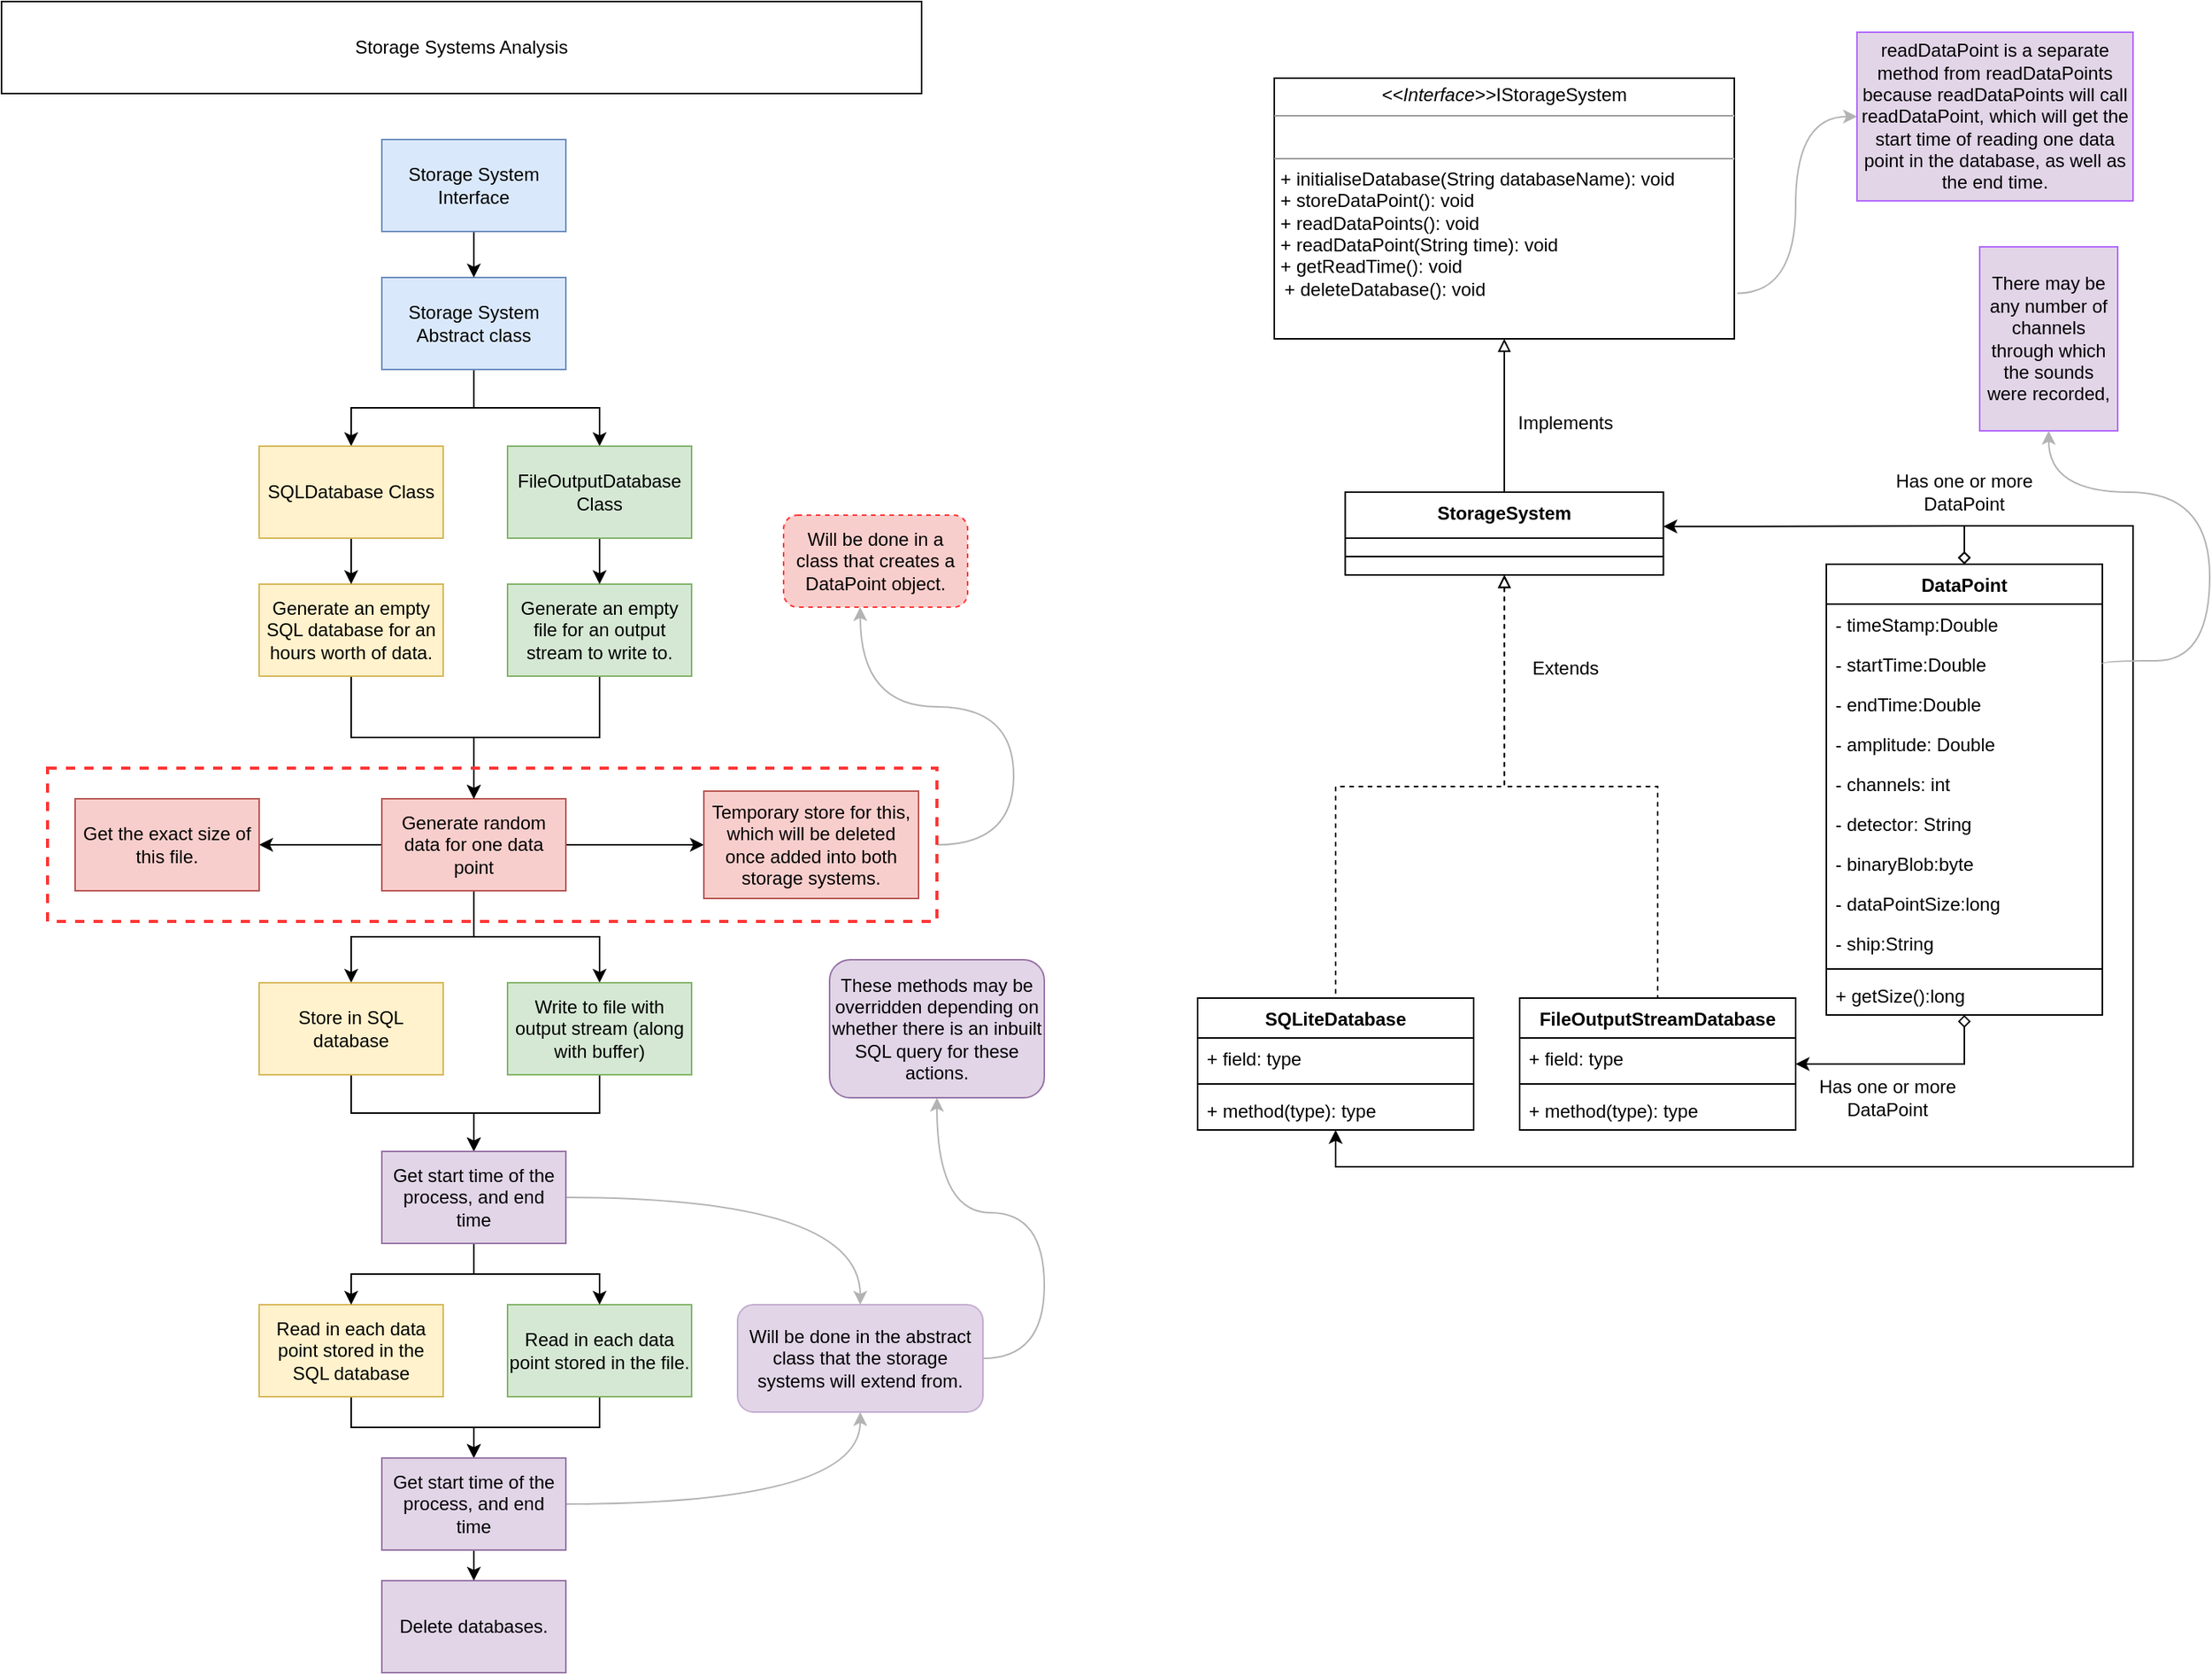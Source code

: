 <mxfile version="20.4.0" type="github">
  <diagram id="qogbHMF2WECLjnla78s_" name="Page-1">
    <mxGraphModel dx="1730" dy="927" grid="1" gridSize="10" guides="1" tooltips="1" connect="1" arrows="1" fold="1" page="1" pageScale="1" pageWidth="827" pageHeight="1169" math="0" shadow="0">
      <root>
        <mxCell id="0" />
        <mxCell id="1" parent="0" />
        <mxCell id="MQyHVBvRv1z745Ovl4bt-10" style="edgeStyle=orthogonalEdgeStyle;rounded=0;orthogonalLoop=1;jettySize=auto;html=1;entryX=0.5;entryY=0;entryDx=0;entryDy=0;" parent="1" source="MQyHVBvRv1z745Ovl4bt-2" target="MQyHVBvRv1z745Ovl4bt-8" edge="1">
          <mxGeometry relative="1" as="geometry" />
        </mxCell>
        <mxCell id="MQyHVBvRv1z745Ovl4bt-11" style="edgeStyle=orthogonalEdgeStyle;rounded=0;orthogonalLoop=1;jettySize=auto;html=1;entryX=0.5;entryY=0;entryDx=0;entryDy=0;" parent="1" source="MQyHVBvRv1z745Ovl4bt-2" target="MQyHVBvRv1z745Ovl4bt-9" edge="1">
          <mxGeometry relative="1" as="geometry" />
        </mxCell>
        <mxCell id="MQyHVBvRv1z745Ovl4bt-13" value="" style="edgeStyle=orthogonalEdgeStyle;rounded=0;orthogonalLoop=1;jettySize=auto;html=1;" parent="1" source="MQyHVBvRv1z745Ovl4bt-2" target="MQyHVBvRv1z745Ovl4bt-12" edge="1">
          <mxGeometry relative="1" as="geometry" />
        </mxCell>
        <mxCell id="MQyHVBvRv1z745Ovl4bt-17" value="" style="edgeStyle=orthogonalEdgeStyle;rounded=0;orthogonalLoop=1;jettySize=auto;html=1;" parent="1" source="MQyHVBvRv1z745Ovl4bt-2" target="MQyHVBvRv1z745Ovl4bt-16" edge="1">
          <mxGeometry relative="1" as="geometry" />
        </mxCell>
        <mxCell id="MQyHVBvRv1z745Ovl4bt-2" value="Generate random data for one data point" style="whiteSpace=wrap;html=1;rounded=0;fillColor=#f8cecc;strokeColor=#b85450;" parent="1" vertex="1">
          <mxGeometry x="368" y="540" width="120" height="60" as="geometry" />
        </mxCell>
        <mxCell id="MQyHVBvRv1z745Ovl4bt-6" style="edgeStyle=orthogonalEdgeStyle;rounded=0;orthogonalLoop=1;jettySize=auto;html=1;" parent="1" source="MQyHVBvRv1z745Ovl4bt-4" target="MQyHVBvRv1z745Ovl4bt-2" edge="1">
          <mxGeometry relative="1" as="geometry">
            <mxPoint x="428" y="460" as="targetPoint" />
          </mxGeometry>
        </mxCell>
        <mxCell id="MQyHVBvRv1z745Ovl4bt-4" value="Generate an empty SQL database for an hours worth of data." style="rounded=0;whiteSpace=wrap;html=1;fillColor=#fff2cc;strokeColor=#d6b656;" parent="1" vertex="1">
          <mxGeometry x="288" y="400" width="120" height="60" as="geometry" />
        </mxCell>
        <mxCell id="MQyHVBvRv1z745Ovl4bt-7" style="edgeStyle=orthogonalEdgeStyle;rounded=0;orthogonalLoop=1;jettySize=auto;html=1;entryX=0.5;entryY=0;entryDx=0;entryDy=0;" parent="1" source="MQyHVBvRv1z745Ovl4bt-5" target="MQyHVBvRv1z745Ovl4bt-2" edge="1">
          <mxGeometry relative="1" as="geometry" />
        </mxCell>
        <mxCell id="MQyHVBvRv1z745Ovl4bt-5" value="Generate an empty file for an output stream to write to." style="rounded=0;whiteSpace=wrap;html=1;fillColor=#d5e8d4;strokeColor=#82b366;" parent="1" vertex="1">
          <mxGeometry x="450" y="400" width="120" height="60" as="geometry" />
        </mxCell>
        <mxCell id="MQyHVBvRv1z745Ovl4bt-45" style="edgeStyle=orthogonalEdgeStyle;rounded=0;orthogonalLoop=1;jettySize=auto;html=1;entryX=0.5;entryY=0;entryDx=0;entryDy=0;strokeColor=#000000;" parent="1" source="MQyHVBvRv1z745Ovl4bt-8" target="MQyHVBvRv1z745Ovl4bt-31" edge="1">
          <mxGeometry relative="1" as="geometry" />
        </mxCell>
        <mxCell id="MQyHVBvRv1z745Ovl4bt-8" value="Store in SQL database" style="rounded=0;whiteSpace=wrap;html=1;fillColor=#fff2cc;strokeColor=#d6b656;" parent="1" vertex="1">
          <mxGeometry x="288" y="660" width="120" height="60" as="geometry" />
        </mxCell>
        <mxCell id="MQyHVBvRv1z745Ovl4bt-46" style="edgeStyle=orthogonalEdgeStyle;rounded=0;orthogonalLoop=1;jettySize=auto;html=1;entryX=0.5;entryY=0;entryDx=0;entryDy=0;strokeColor=#000000;" parent="1" source="MQyHVBvRv1z745Ovl4bt-9" target="MQyHVBvRv1z745Ovl4bt-31" edge="1">
          <mxGeometry relative="1" as="geometry" />
        </mxCell>
        <mxCell id="MQyHVBvRv1z745Ovl4bt-9" value="Write to file with output stream (along with buffer)" style="rounded=0;whiteSpace=wrap;html=1;fillColor=#d5e8d4;strokeColor=#82b366;" parent="1" vertex="1">
          <mxGeometry x="450" y="660" width="120" height="60" as="geometry" />
        </mxCell>
        <mxCell id="MQyHVBvRv1z745Ovl4bt-12" value="Temporary store for this, which will be deleted once added into both storage systems." style="whiteSpace=wrap;html=1;fillColor=#f8cecc;strokeColor=#b85450;rounded=0;" parent="1" vertex="1">
          <mxGeometry x="578" y="535" width="140" height="70" as="geometry" />
        </mxCell>
        <mxCell id="MQyHVBvRv1z745Ovl4bt-16" value="Get the exact size of this file." style="whiteSpace=wrap;html=1;fillColor=#f8cecc;strokeColor=#b85450;rounded=0;" parent="1" vertex="1">
          <mxGeometry x="168" y="540" width="120" height="60" as="geometry" />
        </mxCell>
        <mxCell id="MQyHVBvRv1z745Ovl4bt-36" style="edgeStyle=orthogonalEdgeStyle;rounded=0;orthogonalLoop=1;jettySize=auto;html=1;entryX=0.5;entryY=0;entryDx=0;entryDy=0;" parent="1" source="MQyHVBvRv1z745Ovl4bt-22" target="MQyHVBvRv1z745Ovl4bt-29" edge="1">
          <mxGeometry relative="1" as="geometry" />
        </mxCell>
        <mxCell id="MQyHVBvRv1z745Ovl4bt-22" value="Read in each data point stored in the SQL database" style="whiteSpace=wrap;html=1;fillColor=#fff2cc;strokeColor=#d6b656;rounded=0;" parent="1" vertex="1">
          <mxGeometry x="288" y="870" width="120" height="60" as="geometry" />
        </mxCell>
        <mxCell id="MQyHVBvRv1z745Ovl4bt-51" value="" style="edgeStyle=orthogonalEdgeStyle;orthogonalLoop=1;jettySize=auto;html=1;strokeColor=#B3B3B3;exitX=1;exitY=0.5;exitDx=0;exitDy=0;curved=1;" parent="1" source="MQyHVBvRv1z745Ovl4bt-24" target="MQyHVBvRv1z745Ovl4bt-25" edge="1">
          <mxGeometry relative="1" as="geometry">
            <Array as="points">
              <mxPoint x="780" y="570" />
              <mxPoint x="780" y="480" />
              <mxPoint x="680" y="480" />
            </Array>
          </mxGeometry>
        </mxCell>
        <mxCell id="MQyHVBvRv1z745Ovl4bt-24" value="" style="rounded=0;whiteSpace=wrap;html=1;fillColor=none;fontColor=#333333;strokeColor=#FF3333;dashed=1;strokeWidth=2;" parent="1" vertex="1">
          <mxGeometry x="150" y="520" width="580" height="100" as="geometry" />
        </mxCell>
        <mxCell id="MQyHVBvRv1z745Ovl4bt-25" value="Will be done in a class that creates a DataPoint object." style="rounded=1;whiteSpace=wrap;html=1;strokeColor=#FF3333;strokeWidth=1;fillColor=#f8cecc;dashed=1;" parent="1" vertex="1">
          <mxGeometry x="630" y="355" width="120" height="60" as="geometry" />
        </mxCell>
        <mxCell id="MQyHVBvRv1z745Ovl4bt-26" value="Storage Systems Analysis" style="rounded=0;whiteSpace=wrap;html=1;strokeColor=#000000;strokeWidth=1;fillColor=default;" parent="1" vertex="1">
          <mxGeometry x="120" y="20" width="600" height="60" as="geometry" />
        </mxCell>
        <mxCell id="MQyHVBvRv1z745Ovl4bt-37" style="edgeStyle=orthogonalEdgeStyle;rounded=0;orthogonalLoop=1;jettySize=auto;html=1;entryX=0.5;entryY=0;entryDx=0;entryDy=0;" parent="1" source="MQyHVBvRv1z745Ovl4bt-27" target="MQyHVBvRv1z745Ovl4bt-29" edge="1">
          <mxGeometry relative="1" as="geometry" />
        </mxCell>
        <mxCell id="MQyHVBvRv1z745Ovl4bt-27" value="Read in each data point stored in the file." style="whiteSpace=wrap;html=1;fillColor=#d5e8d4;strokeColor=#82b366;rounded=0;" parent="1" vertex="1">
          <mxGeometry x="450" y="870" width="120" height="60" as="geometry" />
        </mxCell>
        <mxCell id="MQyHVBvRv1z745Ovl4bt-41" style="edgeStyle=orthogonalEdgeStyle;orthogonalLoop=1;jettySize=auto;html=1;entryX=0.5;entryY=1;entryDx=0;entryDy=0;strokeColor=#B3B3B3;curved=1;" parent="1" source="MQyHVBvRv1z745Ovl4bt-29" target="MQyHVBvRv1z745Ovl4bt-39" edge="1">
          <mxGeometry relative="1" as="geometry" />
        </mxCell>
        <mxCell id="MQyHVBvRv1z745Ovl4bt-60" value="" style="edgeStyle=orthogonalEdgeStyle;rounded=0;orthogonalLoop=1;jettySize=auto;html=1;strokeColor=#000000;" parent="1" source="MQyHVBvRv1z745Ovl4bt-29" target="MQyHVBvRv1z745Ovl4bt-59" edge="1">
          <mxGeometry relative="1" as="geometry" />
        </mxCell>
        <mxCell id="MQyHVBvRv1z745Ovl4bt-29" value="Get start time of the process, and end time" style="whiteSpace=wrap;html=1;fillColor=#e1d5e7;strokeColor=#9673a6;rounded=0;" parent="1" vertex="1">
          <mxGeometry x="368" y="970" width="120" height="60" as="geometry" />
        </mxCell>
        <mxCell id="MQyHVBvRv1z745Ovl4bt-34" style="edgeStyle=orthogonalEdgeStyle;rounded=0;orthogonalLoop=1;jettySize=auto;html=1;entryX=0.5;entryY=0;entryDx=0;entryDy=0;" parent="1" source="MQyHVBvRv1z745Ovl4bt-31" target="MQyHVBvRv1z745Ovl4bt-22" edge="1">
          <mxGeometry relative="1" as="geometry" />
        </mxCell>
        <mxCell id="MQyHVBvRv1z745Ovl4bt-35" style="edgeStyle=orthogonalEdgeStyle;rounded=0;orthogonalLoop=1;jettySize=auto;html=1;entryX=0.5;entryY=0;entryDx=0;entryDy=0;" parent="1" source="MQyHVBvRv1z745Ovl4bt-31" target="MQyHVBvRv1z745Ovl4bt-27" edge="1">
          <mxGeometry relative="1" as="geometry" />
        </mxCell>
        <mxCell id="MQyHVBvRv1z745Ovl4bt-40" style="edgeStyle=orthogonalEdgeStyle;orthogonalLoop=1;jettySize=auto;html=1;entryX=0.5;entryY=0;entryDx=0;entryDy=0;strokeColor=#B3B3B3;curved=1;" parent="1" source="MQyHVBvRv1z745Ovl4bt-31" target="MQyHVBvRv1z745Ovl4bt-39" edge="1">
          <mxGeometry relative="1" as="geometry" />
        </mxCell>
        <mxCell id="MQyHVBvRv1z745Ovl4bt-31" value="Get start time of the process, and end time" style="whiteSpace=wrap;html=1;fillColor=#e1d5e7;strokeColor=#9673a6;rounded=0;" parent="1" vertex="1">
          <mxGeometry x="368" y="770" width="120" height="60" as="geometry" />
        </mxCell>
        <mxCell id="MQyHVBvRv1z745Ovl4bt-63" style="edgeStyle=orthogonalEdgeStyle;orthogonalLoop=1;jettySize=auto;html=1;strokeColor=#B3B3B3;exitX=1;exitY=0.5;exitDx=0;exitDy=0;entryX=0.5;entryY=1;entryDx=0;entryDy=0;curved=1;" parent="1" source="MQyHVBvRv1z745Ovl4bt-39" target="MQyHVBvRv1z745Ovl4bt-42" edge="1">
          <mxGeometry relative="1" as="geometry">
            <mxPoint x="730" y="730" as="targetPoint" />
            <Array as="points">
              <mxPoint x="800" y="905" />
              <mxPoint x="800" y="810" />
              <mxPoint x="730" y="810" />
            </Array>
          </mxGeometry>
        </mxCell>
        <mxCell id="MQyHVBvRv1z745Ovl4bt-39" value="Will be done in the abstract class that the storage systems will extend from." style="rounded=1;whiteSpace=wrap;html=1;strokeColor=#C3ABD0;strokeWidth=1;fillColor=#E1D5E7;" parent="1" vertex="1">
          <mxGeometry x="600" y="870" width="160" height="70" as="geometry" />
        </mxCell>
        <mxCell id="MQyHVBvRv1z745Ovl4bt-42" value="These methods may be overridden depending on whether there is an inbuilt SQL query for these actions." style="whiteSpace=wrap;html=1;strokeColor=#9673a6;rounded=1;strokeWidth=1;fillColor=#e1d5e7;" parent="1" vertex="1">
          <mxGeometry x="660" y="645" width="140" height="90" as="geometry" />
        </mxCell>
        <mxCell id="MQyHVBvRv1z745Ovl4bt-57" style="edgeStyle=orthogonalEdgeStyle;rounded=0;orthogonalLoop=1;jettySize=auto;html=1;strokeColor=#000000;" parent="1" source="MQyHVBvRv1z745Ovl4bt-44" target="MQyHVBvRv1z745Ovl4bt-52" edge="1">
          <mxGeometry relative="1" as="geometry" />
        </mxCell>
        <mxCell id="MQyHVBvRv1z745Ovl4bt-58" style="edgeStyle=orthogonalEdgeStyle;rounded=0;orthogonalLoop=1;jettySize=auto;html=1;entryX=0.5;entryY=0;entryDx=0;entryDy=0;strokeColor=#000000;" parent="1" source="MQyHVBvRv1z745Ovl4bt-44" target="MQyHVBvRv1z745Ovl4bt-53" edge="1">
          <mxGeometry relative="1" as="geometry" />
        </mxCell>
        <mxCell id="MQyHVBvRv1z745Ovl4bt-44" value="Storage System Abstract class" style="rounded=0;whiteSpace=wrap;html=1;strokeColor=#6c8ebf;strokeWidth=1;fillColor=#dae8fc;" parent="1" vertex="1">
          <mxGeometry x="368" y="200" width="120" height="60" as="geometry" />
        </mxCell>
        <mxCell id="MQyHVBvRv1z745Ovl4bt-50" value="" style="edgeStyle=orthogonalEdgeStyle;rounded=0;orthogonalLoop=1;jettySize=auto;html=1;strokeColor=#000000;" parent="1" source="MQyHVBvRv1z745Ovl4bt-49" target="MQyHVBvRv1z745Ovl4bt-44" edge="1">
          <mxGeometry relative="1" as="geometry" />
        </mxCell>
        <mxCell id="MQyHVBvRv1z745Ovl4bt-49" value="Storage System Interface" style="rounded=0;whiteSpace=wrap;html=1;strokeColor=#6c8ebf;strokeWidth=1;fillColor=#dae8fc;" parent="1" vertex="1">
          <mxGeometry x="368" y="110" width="120" height="60" as="geometry" />
        </mxCell>
        <mxCell id="MQyHVBvRv1z745Ovl4bt-61" value="" style="edgeStyle=orthogonalEdgeStyle;rounded=0;orthogonalLoop=1;jettySize=auto;html=1;strokeColor=#000000;" parent="1" source="MQyHVBvRv1z745Ovl4bt-52" target="MQyHVBvRv1z745Ovl4bt-4" edge="1">
          <mxGeometry relative="1" as="geometry" />
        </mxCell>
        <mxCell id="MQyHVBvRv1z745Ovl4bt-52" value="SQLDatabase Class" style="rounded=0;whiteSpace=wrap;html=1;strokeColor=#d6b656;strokeWidth=1;fillColor=#fff2cc;" parent="1" vertex="1">
          <mxGeometry x="288" y="310" width="120" height="60" as="geometry" />
        </mxCell>
        <mxCell id="MQyHVBvRv1z745Ovl4bt-62" value="" style="edgeStyle=orthogonalEdgeStyle;rounded=0;orthogonalLoop=1;jettySize=auto;html=1;strokeColor=#000000;" parent="1" source="MQyHVBvRv1z745Ovl4bt-53" target="MQyHVBvRv1z745Ovl4bt-5" edge="1">
          <mxGeometry relative="1" as="geometry" />
        </mxCell>
        <mxCell id="MQyHVBvRv1z745Ovl4bt-53" value="FileOutputDatabase Class" style="rounded=0;whiteSpace=wrap;html=1;strokeColor=#82b366;strokeWidth=1;fillColor=#d5e8d4;" parent="1" vertex="1">
          <mxGeometry x="450" y="310" width="120" height="60" as="geometry" />
        </mxCell>
        <mxCell id="MQyHVBvRv1z745Ovl4bt-59" value="Delete databases." style="whiteSpace=wrap;html=1;fillColor=#e1d5e7;strokeColor=#9673a6;rounded=0;" parent="1" vertex="1">
          <mxGeometry x="368" y="1050" width="120" height="60" as="geometry" />
        </mxCell>
        <mxCell id="MQyHVBvRv1z745Ovl4bt-64" value="SQLiteDatabase" style="swimlane;fontStyle=1;align=center;verticalAlign=top;childLayout=stackLayout;horizontal=1;startSize=26;horizontalStack=0;resizeParent=1;resizeParentMax=0;resizeLast=0;collapsible=1;marginBottom=0;strokeWidth=1;labelBackgroundColor=none;" parent="1" vertex="1">
          <mxGeometry x="900" y="670" width="180" height="86" as="geometry" />
        </mxCell>
        <mxCell id="MQyHVBvRv1z745Ovl4bt-65" value="+ field: type" style="text;strokeColor=none;fillColor=none;align=left;verticalAlign=top;spacingLeft=4;spacingRight=4;overflow=hidden;rotatable=0;points=[[0,0.5],[1,0.5]];portConstraint=eastwest;strokeWidth=1;" parent="MQyHVBvRv1z745Ovl4bt-64" vertex="1">
          <mxGeometry y="26" width="180" height="26" as="geometry" />
        </mxCell>
        <mxCell id="MQyHVBvRv1z745Ovl4bt-66" value="" style="line;strokeWidth=1;fillColor=none;align=left;verticalAlign=middle;spacingTop=-1;spacingLeft=3;spacingRight=3;rotatable=0;labelPosition=right;points=[];portConstraint=eastwest;strokeColor=inherit;" parent="MQyHVBvRv1z745Ovl4bt-64" vertex="1">
          <mxGeometry y="52" width="180" height="8" as="geometry" />
        </mxCell>
        <mxCell id="MQyHVBvRv1z745Ovl4bt-67" value="+ method(type): type" style="text;strokeColor=none;fillColor=none;align=left;verticalAlign=top;spacingLeft=4;spacingRight=4;overflow=hidden;rotatable=0;points=[[0,0.5],[1,0.5]];portConstraint=eastwest;strokeWidth=1;" parent="MQyHVBvRv1z745Ovl4bt-64" vertex="1">
          <mxGeometry y="60" width="180" height="26" as="geometry" />
        </mxCell>
        <mxCell id="516gHiC5yTa3Rhvv7vil-4" value="" style="edgeStyle=orthogonalEdgeStyle;rounded=0;orthogonalLoop=1;jettySize=auto;html=1;entryX=0.5;entryY=0;entryDx=0;entryDy=0;endArrow=none;endFill=0;startArrow=block;startFill=0;" parent="1" source="MQyHVBvRv1z745Ovl4bt-69" target="MQyHVBvRv1z745Ovl4bt-78" edge="1">
          <mxGeometry relative="1" as="geometry" />
        </mxCell>
        <mxCell id="MQyHVBvRv1z745Ovl4bt-69" value="&lt;p style=&quot;margin:0px;margin-top:4px;text-align:center;&quot;&gt;&lt;i&gt;&amp;lt;&amp;lt;Interface&amp;gt;&amp;gt;&lt;/i&gt;IStorageSystem&lt;br&gt;&lt;/p&gt;&lt;hr size=&quot;1&quot;&gt;&lt;p style=&quot;margin:0px;margin-left:4px;&quot;&gt;&lt;br&gt;&lt;/p&gt;&lt;hr size=&quot;1&quot;&gt;&lt;p style=&quot;margin:0px;margin-left:4px;&quot;&gt;+ initialiseDatabase(String databaseName): void&lt;br&gt;+ storeDataPoint(): void&lt;/p&gt;&lt;p style=&quot;margin:0px;margin-left:4px;&quot;&gt;+ readDataPoints(): void&lt;/p&gt;&lt;p style=&quot;margin:0px;margin-left:4px;&quot;&gt;+ readDataPoint(String time): void&lt;/p&gt;&lt;p style=&quot;margin:0px;margin-left:4px;&quot;&gt;+ getReadTime(): void&lt;/p&gt;&lt;div&gt;&amp;nbsp; + deleteDatabase(): void&lt;br&gt;&lt;/div&gt;" style="verticalAlign=top;align=left;overflow=fill;fontSize=12;fontFamily=Helvetica;html=1;strokeWidth=1;" parent="1" vertex="1">
          <mxGeometry x="950" y="70" width="300" height="170" as="geometry" />
        </mxCell>
        <mxCell id="MQyHVBvRv1z745Ovl4bt-70" value="FileOutputStreamDatabase" style="swimlane;fontStyle=1;align=center;verticalAlign=top;childLayout=stackLayout;horizontal=1;startSize=26;horizontalStack=0;resizeParent=1;resizeParentMax=0;resizeLast=0;collapsible=1;marginBottom=0;strokeWidth=1;labelBackgroundColor=none;" parent="1" vertex="1">
          <mxGeometry x="1110" y="670" width="180" height="86" as="geometry" />
        </mxCell>
        <mxCell id="MQyHVBvRv1z745Ovl4bt-71" value="+ field: type" style="text;strokeColor=none;fillColor=none;align=left;verticalAlign=top;spacingLeft=4;spacingRight=4;overflow=hidden;rotatable=0;points=[[0,0.5],[1,0.5]];portConstraint=eastwest;strokeWidth=1;" parent="MQyHVBvRv1z745Ovl4bt-70" vertex="1">
          <mxGeometry y="26" width="180" height="26" as="geometry" />
        </mxCell>
        <mxCell id="MQyHVBvRv1z745Ovl4bt-72" value="" style="line;strokeWidth=1;fillColor=none;align=left;verticalAlign=middle;spacingTop=-1;spacingLeft=3;spacingRight=3;rotatable=0;labelPosition=right;points=[];portConstraint=eastwest;strokeColor=inherit;" parent="MQyHVBvRv1z745Ovl4bt-70" vertex="1">
          <mxGeometry y="52" width="180" height="8" as="geometry" />
        </mxCell>
        <mxCell id="MQyHVBvRv1z745Ovl4bt-73" value="+ method(type): type" style="text;strokeColor=none;fillColor=none;align=left;verticalAlign=top;spacingLeft=4;spacingRight=4;overflow=hidden;rotatable=0;points=[[0,0.5],[1,0.5]];portConstraint=eastwest;strokeWidth=1;" parent="MQyHVBvRv1z745Ovl4bt-70" vertex="1">
          <mxGeometry y="60" width="180" height="26" as="geometry" />
        </mxCell>
        <mxCell id="MQyHVBvRv1z745Ovl4bt-74" value="DataPoint" style="swimlane;fontStyle=1;align=center;verticalAlign=top;childLayout=stackLayout;horizontal=1;startSize=26;horizontalStack=0;resizeParent=1;resizeParentMax=0;resizeLast=0;collapsible=1;marginBottom=0;labelBackgroundColor=none;strokeWidth=1;" parent="1" vertex="1">
          <mxGeometry x="1310" y="387" width="180" height="294" as="geometry" />
        </mxCell>
        <mxCell id="516gHiC5yTa3Rhvv7vil-25" value="- timeStamp:Double    " style="text;strokeColor=none;fillColor=none;align=left;verticalAlign=top;spacingLeft=4;spacingRight=4;overflow=hidden;rotatable=0;points=[[0,0.5],[1,0.5]];portConstraint=eastwest;labelBackgroundColor=none;strokeWidth=1;" parent="MQyHVBvRv1z745Ovl4bt-74" vertex="1">
          <mxGeometry y="26" width="180" height="26" as="geometry" />
        </mxCell>
        <mxCell id="516gHiC5yTa3Rhvv7vil-11" value="- startTime:Double" style="text;strokeColor=none;fillColor=none;align=left;verticalAlign=top;spacingLeft=4;spacingRight=4;overflow=hidden;rotatable=0;points=[[0,0.5],[1,0.5]];portConstraint=eastwest;labelBackgroundColor=none;strokeWidth=1;" parent="MQyHVBvRv1z745Ovl4bt-74" vertex="1">
          <mxGeometry y="52" width="180" height="26" as="geometry" />
        </mxCell>
        <mxCell id="516gHiC5yTa3Rhvv7vil-12" value="- endTime:Double" style="text;strokeColor=none;fillColor=none;align=left;verticalAlign=top;spacingLeft=4;spacingRight=4;overflow=hidden;rotatable=0;points=[[0,0.5],[1,0.5]];portConstraint=eastwest;labelBackgroundColor=none;strokeWidth=1;" parent="MQyHVBvRv1z745Ovl4bt-74" vertex="1">
          <mxGeometry y="78" width="180" height="26" as="geometry" />
        </mxCell>
        <mxCell id="516gHiC5yTa3Rhvv7vil-13" value="- amplitude: Double" style="text;strokeColor=none;fillColor=none;align=left;verticalAlign=top;spacingLeft=4;spacingRight=4;overflow=hidden;rotatable=0;points=[[0,0.5],[1,0.5]];portConstraint=eastwest;labelBackgroundColor=none;strokeWidth=1;" parent="MQyHVBvRv1z745Ovl4bt-74" vertex="1">
          <mxGeometry y="104" width="180" height="26" as="geometry" />
        </mxCell>
        <mxCell id="516gHiC5yTa3Rhvv7vil-14" value="- channels: int" style="text;strokeColor=none;fillColor=none;align=left;verticalAlign=top;spacingLeft=4;spacingRight=4;overflow=hidden;rotatable=0;points=[[0,0.5],[1,0.5]];portConstraint=eastwest;labelBackgroundColor=none;strokeWidth=1;" parent="MQyHVBvRv1z745Ovl4bt-74" vertex="1">
          <mxGeometry y="130" width="180" height="26" as="geometry" />
        </mxCell>
        <mxCell id="516gHiC5yTa3Rhvv7vil-15" value="- detector: String" style="text;strokeColor=none;fillColor=none;align=left;verticalAlign=top;spacingLeft=4;spacingRight=4;overflow=hidden;rotatable=0;points=[[0,0.5],[1,0.5]];portConstraint=eastwest;labelBackgroundColor=none;strokeWidth=1;" parent="MQyHVBvRv1z745Ovl4bt-74" vertex="1">
          <mxGeometry y="156" width="180" height="26" as="geometry" />
        </mxCell>
        <mxCell id="516gHiC5yTa3Rhvv7vil-16" value="- binaryBlob:byte" style="text;strokeColor=none;fillColor=none;align=left;verticalAlign=top;spacingLeft=4;spacingRight=4;overflow=hidden;rotatable=0;points=[[0,0.5],[1,0.5]];portConstraint=eastwest;labelBackgroundColor=none;strokeWidth=1;" parent="MQyHVBvRv1z745Ovl4bt-74" vertex="1">
          <mxGeometry y="182" width="180" height="26" as="geometry" />
        </mxCell>
        <mxCell id="516gHiC5yTa3Rhvv7vil-24" value="- dataPointSize:long" style="text;strokeColor=none;fillColor=none;align=left;verticalAlign=top;spacingLeft=4;spacingRight=4;overflow=hidden;rotatable=0;points=[[0,0.5],[1,0.5]];portConstraint=eastwest;labelBackgroundColor=none;strokeWidth=1;" parent="MQyHVBvRv1z745Ovl4bt-74" vertex="1">
          <mxGeometry y="208" width="180" height="26" as="geometry" />
        </mxCell>
        <mxCell id="MIqFOCxgcDfgBgV0SKBD-1" value="- ship:String" style="text;strokeColor=none;fillColor=none;align=left;verticalAlign=top;spacingLeft=4;spacingRight=4;overflow=hidden;rotatable=0;points=[[0,0.5],[1,0.5]];portConstraint=eastwest;labelBackgroundColor=none;strokeWidth=1;" vertex="1" parent="MQyHVBvRv1z745Ovl4bt-74">
          <mxGeometry y="234" width="180" height="26" as="geometry" />
        </mxCell>
        <mxCell id="MQyHVBvRv1z745Ovl4bt-76" value="" style="line;strokeWidth=1;fillColor=none;align=left;verticalAlign=middle;spacingTop=-1;spacingLeft=3;spacingRight=3;rotatable=0;labelPosition=right;points=[];portConstraint=eastwest;strokeColor=inherit;labelBackgroundColor=none;" parent="MQyHVBvRv1z745Ovl4bt-74" vertex="1">
          <mxGeometry y="260" width="180" height="8" as="geometry" />
        </mxCell>
        <mxCell id="MQyHVBvRv1z745Ovl4bt-77" value="+ getSize():long" style="text;strokeColor=none;fillColor=none;align=left;verticalAlign=top;spacingLeft=4;spacingRight=4;overflow=hidden;rotatable=0;points=[[0,0.5],[1,0.5]];portConstraint=eastwest;labelBackgroundColor=none;strokeWidth=1;" parent="MQyHVBvRv1z745Ovl4bt-74" vertex="1">
          <mxGeometry y="268" width="180" height="26" as="geometry" />
        </mxCell>
        <mxCell id="516gHiC5yTa3Rhvv7vil-5" style="edgeStyle=orthogonalEdgeStyle;rounded=0;orthogonalLoop=1;jettySize=auto;html=1;endArrow=none;endFill=0;startArrow=block;startFill=0;dashed=1;" parent="1" source="MQyHVBvRv1z745Ovl4bt-78" target="MQyHVBvRv1z745Ovl4bt-64" edge="1">
          <mxGeometry relative="1" as="geometry" />
        </mxCell>
        <mxCell id="516gHiC5yTa3Rhvv7vil-6" style="edgeStyle=orthogonalEdgeStyle;orthogonalLoop=1;jettySize=auto;html=1;entryX=0.5;entryY=0;entryDx=0;entryDy=0;endArrow=none;endFill=0;startArrow=block;startFill=0;dashed=1;rounded=0;" parent="1" source="MQyHVBvRv1z745Ovl4bt-78" target="MQyHVBvRv1z745Ovl4bt-70" edge="1">
          <mxGeometry relative="1" as="geometry" />
        </mxCell>
        <mxCell id="516gHiC5yTa3Rhvv7vil-7" style="edgeStyle=orthogonalEdgeStyle;rounded=0;orthogonalLoop=1;jettySize=auto;html=1;endArrow=diamond;endFill=0;startArrow=classic;startFill=1;entryX=0.5;entryY=0;entryDx=0;entryDy=0;exitX=1;exitY=0.414;exitDx=0;exitDy=0;exitPerimeter=0;" parent="1" edge="1">
          <mxGeometry relative="1" as="geometry">
            <mxPoint x="1203.75" y="362.356" as="sourcePoint" />
            <mxPoint x="1400" y="387" as="targetPoint" />
            <Array as="points">
              <mxPoint x="1250" y="362" />
              <mxPoint x="1400" y="362" />
            </Array>
          </mxGeometry>
        </mxCell>
        <mxCell id="MQyHVBvRv1z745Ovl4bt-78" value="StorageSystem" style="swimlane;fontStyle=1;align=center;verticalAlign=top;childLayout=stackLayout;horizontal=1;startSize=30;horizontalStack=0;resizeParent=1;resizeParentMax=0;resizeLast=0;collapsible=1;marginBottom=0;labelBackgroundColor=none;strokeWidth=1;" parent="1" vertex="1">
          <mxGeometry x="996.25" y="340" width="207.5" height="54" as="geometry">
            <mxRectangle x="996.25" y="340" width="130" height="30" as="alternateBounds" />
          </mxGeometry>
        </mxCell>
        <mxCell id="MQyHVBvRv1z745Ovl4bt-80" value="" style="line;strokeWidth=1;fillColor=none;align=left;verticalAlign=middle;spacingTop=-1;spacingLeft=3;spacingRight=3;rotatable=0;labelPosition=right;points=[];portConstraint=eastwest;strokeColor=inherit;labelBackgroundColor=none;" parent="MQyHVBvRv1z745Ovl4bt-78" vertex="1">
          <mxGeometry y="30" width="207.5" height="24" as="geometry" />
        </mxCell>
        <mxCell id="516gHiC5yTa3Rhvv7vil-22" style="edgeStyle=orthogonalEdgeStyle;orthogonalLoop=1;jettySize=auto;html=1;entryX=1.006;entryY=0.825;entryDx=0;entryDy=0;entryPerimeter=0;startArrow=classic;startFill=1;endArrow=none;endFill=0;curved=1;strokeColor=#B3B3B3;" parent="1" source="MQyHVBvRv1z745Ovl4bt-82" target="MQyHVBvRv1z745Ovl4bt-69" edge="1">
          <mxGeometry relative="1" as="geometry" />
        </mxCell>
        <mxCell id="MQyHVBvRv1z745Ovl4bt-82" value="readDataPoint is a separate method from readDataPoints because readDataPoints will call readDataPoint, which will get the start time of reading one data point in the database, as well as the end time." style="rounded=0;whiteSpace=wrap;html=1;labelBackgroundColor=none;strokeColor=#B266FF;strokeWidth=1;fillColor=#E1D5E7;" parent="1" vertex="1">
          <mxGeometry x="1330" y="40" width="180" height="110" as="geometry" />
        </mxCell>
        <mxCell id="516gHiC5yTa3Rhvv7vil-9" style="edgeStyle=orthogonalEdgeStyle;orthogonalLoop=1;jettySize=auto;html=1;endArrow=diamond;endFill=0;startArrow=classic;startFill=1;entryX=0.5;entryY=1;entryDx=0;entryDy=0;exitX=1;exitY=0.5;exitDx=0;exitDy=0;rounded=0;" parent="1" source="MQyHVBvRv1z745Ovl4bt-70" target="MQyHVBvRv1z745Ovl4bt-74" edge="1">
          <mxGeometry relative="1" as="geometry">
            <mxPoint x="1217.5" y="396" as="sourcePoint" />
            <mxPoint x="1320" y="396" as="targetPoint" />
            <Array as="points">
              <mxPoint x="1400" y="713" />
            </Array>
          </mxGeometry>
        </mxCell>
        <mxCell id="516gHiC5yTa3Rhvv7vil-10" style="edgeStyle=orthogonalEdgeStyle;rounded=0;orthogonalLoop=1;jettySize=auto;html=1;endArrow=diamond;endFill=0;startArrow=classic;startFill=1;exitX=0.5;exitY=1;exitDx=0;exitDy=0;entryX=0.5;entryY=0;entryDx=0;entryDy=0;" parent="1" source="MQyHVBvRv1z745Ovl4bt-64" target="MQyHVBvRv1z745Ovl4bt-74" edge="1">
          <mxGeometry relative="1" as="geometry">
            <mxPoint x="1070" y="881" as="sourcePoint" />
            <mxPoint x="1410" y="250" as="targetPoint" />
            <Array as="points">
              <mxPoint x="990" y="780" />
              <mxPoint x="1510" y="780" />
              <mxPoint x="1510" y="362" />
              <mxPoint x="1400" y="362" />
            </Array>
          </mxGeometry>
        </mxCell>
        <mxCell id="516gHiC5yTa3Rhvv7vil-17" value="There may be any number of channels through which the sounds were recorded, " style="rounded=0;whiteSpace=wrap;html=1;labelBackgroundColor=none;strokeColor=#B266FF;strokeWidth=1;fillColor=#E1D5E7;" parent="1" vertex="1">
          <mxGeometry x="1410" y="180" width="90" height="120" as="geometry" />
        </mxCell>
        <mxCell id="516gHiC5yTa3Rhvv7vil-18" value="Implements" style="text;html=1;strokeColor=none;fillColor=none;align=center;verticalAlign=middle;whiteSpace=wrap;rounded=0;" parent="1" vertex="1">
          <mxGeometry x="1110" y="280" width="60" height="30" as="geometry" />
        </mxCell>
        <mxCell id="516gHiC5yTa3Rhvv7vil-19" value="Has one or more DataPoint" style="text;html=1;strokeColor=none;fillColor=none;align=center;verticalAlign=middle;whiteSpace=wrap;rounded=0;" parent="1" vertex="1">
          <mxGeometry x="1330" y="325" width="140" height="30" as="geometry" />
        </mxCell>
        <mxCell id="516gHiC5yTa3Rhvv7vil-20" value="Extends" style="text;html=1;strokeColor=none;fillColor=none;align=center;verticalAlign=middle;whiteSpace=wrap;rounded=0;rotation=0;" parent="1" vertex="1">
          <mxGeometry x="1110" y="440" width="60" height="30" as="geometry" />
        </mxCell>
        <mxCell id="516gHiC5yTa3Rhvv7vil-21" value="Has one or more DataPoint" style="text;html=1;strokeColor=none;fillColor=none;align=center;verticalAlign=middle;whiteSpace=wrap;rounded=0;rotation=0;" parent="1" vertex="1">
          <mxGeometry x="1280" y="720" width="140" height="30" as="geometry" />
        </mxCell>
        <mxCell id="516gHiC5yTa3Rhvv7vil-23" style="edgeStyle=orthogonalEdgeStyle;curved=1;orthogonalLoop=1;jettySize=auto;html=1;startArrow=none;startFill=0;endArrow=classic;endFill=1;strokeColor=#B3B3B3;exitX=1;exitY=0.5;exitDx=0;exitDy=0;" parent="1" source="516gHiC5yTa3Rhvv7vil-11" target="516gHiC5yTa3Rhvv7vil-17" edge="1">
          <mxGeometry relative="1" as="geometry">
            <Array as="points">
              <mxPoint x="1490" y="450" />
              <mxPoint x="1560" y="450" />
              <mxPoint x="1560" y="340" />
              <mxPoint x="1455" y="340" />
            </Array>
          </mxGeometry>
        </mxCell>
      </root>
    </mxGraphModel>
  </diagram>
</mxfile>
